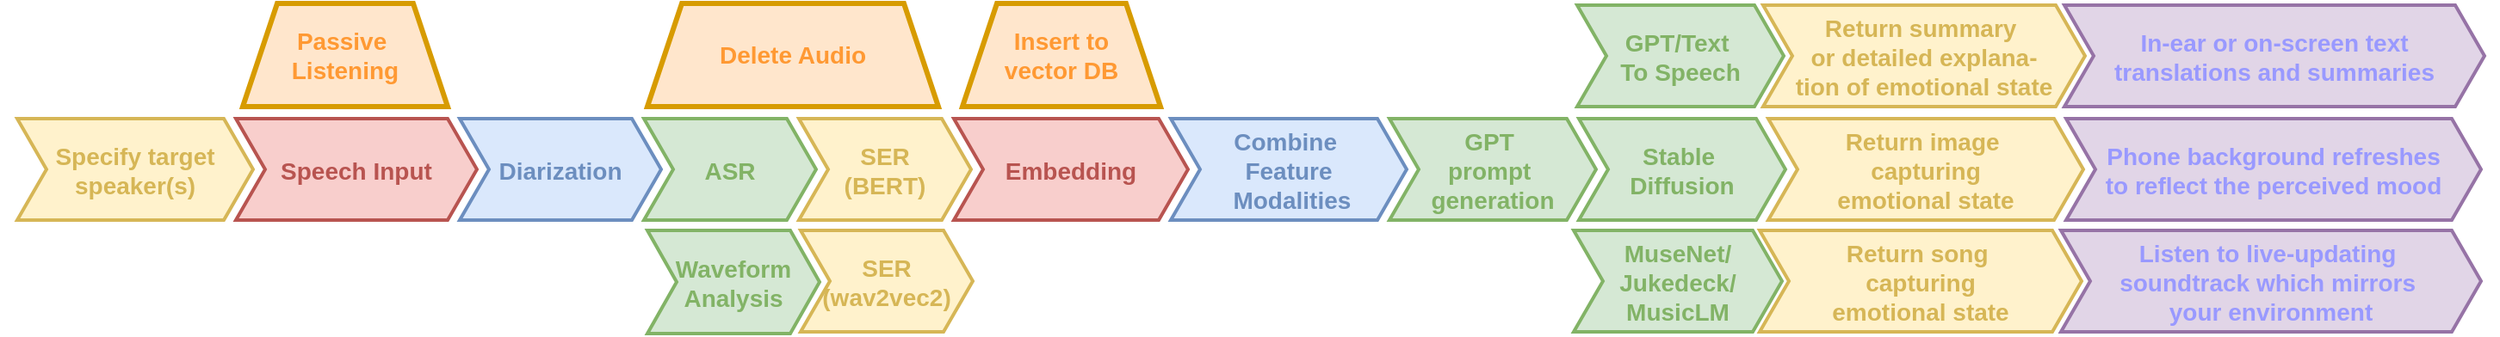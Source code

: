 <mxfile border="50" scale="3" compressed="false" locked="false" version="24.7.7">
  <diagram name="Blank" id="YmL12bMKpDGza6XwsDPr">
    <mxGraphModel dx="1466" dy="987" grid="0" gridSize="10" guides="1" tooltips="1" connect="1" arrows="1" fold="1" page="1" pageScale="1" pageWidth="827" pageHeight="1169" background="none" math="1" shadow="0">
      <root>
        <mxCell id="X5NqExCQtvZxIxQ7pmgY-0" />
        <mxCell id="1" parent="X5NqExCQtvZxIxQ7pmgY-0" />
        <mxCell id="NjAqU9Y5rHBkyYTPuW-a-1" value="" style="swimlane;fontStyle=2;childLayout=stackLayout;horizontal=1;startSize=20;fillColor=none;horizontalStack=1;resizeParent=1;resizeParentMax=0;resizeLast=0;collapsible=0;marginBottom=0;swimlaneFillColor=none;strokeColor=none;fontFamily=Helvetica;fontSize=14;fontColor=#BABABA;points=[];verticalAlign=middle;stackBorder=10;stackSpacing=-10;resizable=1;" parent="1" vertex="1">
          <mxGeometry x="160" y="111" width="1451" height="99" as="geometry" />
        </mxCell>
        <mxCell id="bHArMrMlONKAML6liJyr-26" value="Specify target&#xa;speaker(s)" style="shape=step;perimeter=stepPerimeter;strokeColor=#D6B656;fontFamily=Helvetica;fontSize=14;fontColor=#D6B656;fillColor=#fff2cc;fixedSize=1;size=17;fontStyle=1;strokeWidth=2;spacingTop=0;points=[];" vertex="1" parent="NjAqU9Y5rHBkyYTPuW-a-1">
          <mxGeometry x="10" y="30" width="137" height="59" as="geometry" />
        </mxCell>
        <mxCell id="bHArMrMlONKAML6liJyr-25" value="Speech Input" style="shape=step;perimeter=stepPerimeter;strokeColor=#B85450;fontFamily=Helvetica;fontSize=14;fontColor=#B85450;fillColor=#f8cecc;fixedSize=1;size=17;fontStyle=1;strokeWidth=2;spacingTop=0;points=[];" vertex="1" parent="NjAqU9Y5rHBkyYTPuW-a-1">
          <mxGeometry x="137" y="30" width="140" height="59" as="geometry" />
        </mxCell>
        <mxCell id="bHArMrMlONKAML6liJyr-24" value="Diarization" style="shape=step;perimeter=stepPerimeter;strokeColor=#6C8EBF;fontFamily=Helvetica;fontSize=14;fontColor=#6C8EBF;fillColor=#dae8fc;fixedSize=1;size=17;fontStyle=1;strokeWidth=2;spacingTop=0;points=[];" vertex="1" parent="NjAqU9Y5rHBkyYTPuW-a-1">
          <mxGeometry x="267" y="30" width="117" height="59" as="geometry" />
        </mxCell>
        <mxCell id="NjAqU9Y5rHBkyYTPuW-a-3" value="ASR" style="shape=step;perimeter=stepPerimeter;strokeColor=#82B366;fontFamily=Helvetica;fontSize=14;fontColor=#82B366;fillColor=#d5e8d4;fixedSize=1;size=17;fontStyle=1;strokeWidth=2;spacingTop=0;points=[];" parent="NjAqU9Y5rHBkyYTPuW-a-1" vertex="1">
          <mxGeometry x="374" y="30" width="100" height="59" as="geometry" />
        </mxCell>
        <mxCell id="NjAqU9Y5rHBkyYTPuW-a-4" value="SER&#xa;(BERT)" style="shape=step;perimeter=stepPerimeter;strokeColor=#D6B656;fontFamily=Helvetica;fontSize=14;fontColor=#D6B656;fillColor=#fff2cc;fixedSize=1;size=17;fontStyle=1;strokeWidth=2;spacingTop=0;points=[];" parent="NjAqU9Y5rHBkyYTPuW-a-1" vertex="1">
          <mxGeometry x="464" y="30" width="100" height="59" as="geometry" />
        </mxCell>
        <mxCell id="NjAqU9Y5rHBkyYTPuW-a-5" value="Embedding" style="shape=step;perimeter=stepPerimeter;strokeColor=#B85450;fontFamily=Helvetica;fontSize=14;fontColor=#B85450;fillColor=#f8cecc;fixedSize=1;size=17;fontStyle=1;strokeWidth=2;spacingTop=0;points=[];" parent="NjAqU9Y5rHBkyYTPuW-a-1" vertex="1">
          <mxGeometry x="554" y="30" width="136" height="59" as="geometry" />
        </mxCell>
        <mxCell id="bHArMrMlONKAML6liJyr-2" value="Combine &#xa;Feature&#xa; Modalities" style="shape=step;perimeter=stepPerimeter;strokeColor=#6C8EBF;fontFamily=Helvetica;fontSize=14;fontColor=#6C8EBF;fillColor=#dae8fc;fixedSize=1;size=17;fontStyle=1;strokeWidth=2;spacingTop=0;points=[];" vertex="1" parent="NjAqU9Y5rHBkyYTPuW-a-1">
          <mxGeometry x="680" y="30" width="137" height="59" as="geometry" />
        </mxCell>
        <mxCell id="bHArMrMlONKAML6liJyr-5" value="GPT &#xa;prompt &#xa;generation" style="shape=step;perimeter=stepPerimeter;strokeColor=#82B366;fontFamily=Helvetica;fontSize=14;fontColor=#82B366;fillColor=#d5e8d4;fixedSize=1;size=17;fontStyle=1;strokeWidth=2;spacingTop=0;points=[];" vertex="1" parent="NjAqU9Y5rHBkyYTPuW-a-1">
          <mxGeometry x="807" y="30" width="120" height="59" as="geometry" />
        </mxCell>
        <mxCell id="bHArMrMlONKAML6liJyr-4" value="Stable &#xa;Diffusion" style="shape=step;perimeter=stepPerimeter;strokeColor=#82B366;fontFamily=Helvetica;fontSize=14;fontColor=#82B366;fillColor=#d5e8d4;fixedSize=1;size=17;fontStyle=1;strokeWidth=2;spacingTop=0;points=[];" vertex="1" parent="NjAqU9Y5rHBkyYTPuW-a-1">
          <mxGeometry x="917" y="30" width="120" height="59" as="geometry" />
        </mxCell>
        <mxCell id="bHArMrMlONKAML6liJyr-7" value="Return image &#xa;capturing&#xa;emotional state" style="shape=step;perimeter=stepPerimeter;strokeColor=#D6B656;fontFamily=Helvetica;fontSize=14;fontColor=#D6B656;fillColor=#fff2cc;fixedSize=1;size=17;fontStyle=1;strokeWidth=2;spacingTop=0;points=[];" vertex="1" parent="NjAqU9Y5rHBkyYTPuW-a-1">
          <mxGeometry x="1027" y="30" width="183" height="59" as="geometry" />
        </mxCell>
        <mxCell id="bHArMrMlONKAML6liJyr-11" value="Phone background refreshes&#xa;to reflect the perceived mood" style="shape=step;perimeter=stepPerimeter;strokeColor=#9673a6;fontFamily=Helvetica;fontSize=14;fillColor=#e1d5e7;fixedSize=1;size=17;fontStyle=1;strokeWidth=2;spacingTop=0;points=[];fontColor=#9999FF;" vertex="1" parent="NjAqU9Y5rHBkyYTPuW-a-1">
          <mxGeometry x="1200" y="30" width="241" height="59" as="geometry" />
        </mxCell>
        <mxCell id="bHArMrMlONKAML6liJyr-1" value="Waveform&#xa;Analysis" style="shape=step;perimeter=stepPerimeter;strokeColor=#82B366;fontFamily=Helvetica;fontSize=14;fontColor=#82B366;fillColor=#d5e8d4;fixedSize=1;size=17;fontStyle=1;strokeWidth=2;spacingTop=0;points=[];" vertex="1" parent="1">
          <mxGeometry x="536" y="206" width="100" height="60" as="geometry" />
        </mxCell>
        <mxCell id="bHArMrMlONKAML6liJyr-6" value="MuseNet/&#xa;Jukedeck/&#xa;MusicLM" style="shape=step;perimeter=stepPerimeter;strokeColor=#82B366;fontFamily=Helvetica;fontSize=14;fontColor=#82B366;fillColor=#d5e8d4;fixedSize=1;size=17;fontStyle=1;strokeWidth=2;spacingTop=0;points=[];" vertex="1" parent="1">
          <mxGeometry x="1074" y="206" width="121" height="59" as="geometry" />
        </mxCell>
        <mxCell id="bHArMrMlONKAML6liJyr-8" value="Return summary &#xa;or detailed explana-&#xa;tion of emotional state" style="shape=step;perimeter=stepPerimeter;strokeColor=#D6B656;fontFamily=Helvetica;fontSize=14;fontColor=#D6B656;fillColor=#fff2cc;fixedSize=1;size=17;fontStyle=1;strokeWidth=2;spacingTop=0;points=[];" vertex="1" parent="1">
          <mxGeometry x="1184" y="75" width="187" height="59" as="geometry" />
        </mxCell>
        <mxCell id="bHArMrMlONKAML6liJyr-9" value="Return song &#xa;capturing&#xa;emotional state" style="shape=step;perimeter=stepPerimeter;strokeColor=#D6B656;fontFamily=Helvetica;fontSize=14;fontColor=#D6B656;fillColor=#fff2cc;fixedSize=1;size=17;fontStyle=1;strokeWidth=2;spacingTop=0;points=[];" vertex="1" parent="1">
          <mxGeometry x="1182" y="206" width="187" height="59" as="geometry" />
        </mxCell>
        <mxCell id="bHArMrMlONKAML6liJyr-10" value="Listen to live-updating &#xa;soundtrack which mirrors &#xa;your environment" style="shape=step;perimeter=stepPerimeter;strokeColor=#9673a6;fontFamily=Helvetica;fontSize=14;fillColor=#e1d5e7;fixedSize=1;size=17;fontStyle=1;strokeWidth=2;spacingTop=0;points=[];fontColor=#9999FF;" vertex="1" parent="1">
          <mxGeometry x="1357" y="206" width="244" height="59" as="geometry" />
        </mxCell>
        <mxCell id="bHArMrMlONKAML6liJyr-23" value="In-ear or on-screen text&#xa;translations and summaries" style="shape=step;perimeter=stepPerimeter;strokeColor=#9673a6;fontFamily=Helvetica;fontSize=14;fillColor=#e1d5e7;fixedSize=1;size=17;fontStyle=1;strokeWidth=2;spacingTop=0;points=[];fontColor=#9999FF;" vertex="1" parent="1">
          <mxGeometry x="1359" y="75" width="244" height="59" as="geometry" />
        </mxCell>
        <mxCell id="bHArMrMlONKAML6liJyr-28" value="SER&#xa;(wav2vec2)" style="shape=step;perimeter=stepPerimeter;strokeColor=#D6B656;fontFamily=Helvetica;fontSize=14;fontColor=#D6B656;fillColor=#fff2cc;fixedSize=1;size=17;fontStyle=1;strokeWidth=2;spacingTop=0;points=[];" vertex="1" parent="1">
          <mxGeometry x="625" y="206" width="100" height="59" as="geometry" />
        </mxCell>
        <mxCell id="bHArMrMlONKAML6liJyr-31" value="GPT/Text &#xa;To Speech" style="shape=step;perimeter=stepPerimeter;strokeColor=#82B366;fontFamily=Helvetica;fontSize=14;fontColor=#82B366;fillColor=#d5e8d4;fixedSize=1;size=17;fontStyle=1;strokeWidth=2;spacingTop=0;points=[];" vertex="1" parent="1">
          <mxGeometry x="1076" y="75" width="120" height="59" as="geometry" />
        </mxCell>
        <mxCell id="bHArMrMlONKAML6liJyr-32" value="&lt;font color=&quot;#ff9933&quot; size=&quot;1&quot;&gt;&lt;b style=&quot;font-size: 14px;&quot;&gt;Passive&amp;nbsp;&lt;/b&gt;&lt;/font&gt;&lt;div&gt;&lt;font color=&quot;#ff9933&quot; size=&quot;1&quot;&gt;&lt;b style=&quot;font-size: 14px;&quot;&gt;Listening&lt;/b&gt;&lt;/font&gt;&lt;/div&gt;" style="shape=trapezoid;perimeter=trapezoidPerimeter;whiteSpace=wrap;html=1;fixedSize=1;fillColor=#ffe6cc;strokeColor=#d79b00;strokeWidth=3;" vertex="1" parent="1">
          <mxGeometry x="301" y="74" width="119" height="60" as="geometry" />
        </mxCell>
        <mxCell id="bHArMrMlONKAML6liJyr-37" value="&lt;font color=&quot;#ff9933&quot; size=&quot;1&quot;&gt;&lt;b style=&quot;font-size: 14px;&quot;&gt;Delete Audio&lt;/b&gt;&lt;/font&gt;" style="shape=trapezoid;perimeter=trapezoidPerimeter;whiteSpace=wrap;html=1;fixedSize=1;fillColor=#ffe6cc;strokeColor=#d79b00;strokeWidth=3;" vertex="1" parent="1">
          <mxGeometry x="536" y="74" width="169" height="60" as="geometry" />
        </mxCell>
        <mxCell id="bHArMrMlONKAML6liJyr-38" value="&lt;font color=&quot;#ff9933&quot; size=&quot;1&quot;&gt;&lt;b style=&quot;font-size: 14px;&quot;&gt;Insert to&lt;/b&gt;&lt;/font&gt;&lt;div&gt;&lt;font color=&quot;#ff9933&quot; size=&quot;1&quot;&gt;&lt;b style=&quot;font-size: 14px;&quot;&gt;vector DB&lt;/b&gt;&lt;/font&gt;&lt;/div&gt;" style="shape=trapezoid;perimeter=trapezoidPerimeter;whiteSpace=wrap;html=1;fixedSize=1;fillColor=#ffe6cc;strokeColor=#d79b00;strokeWidth=3;" vertex="1" parent="1">
          <mxGeometry x="719" y="74" width="115" height="60" as="geometry" />
        </mxCell>
      </root>
    </mxGraphModel>
  </diagram>
</mxfile>
